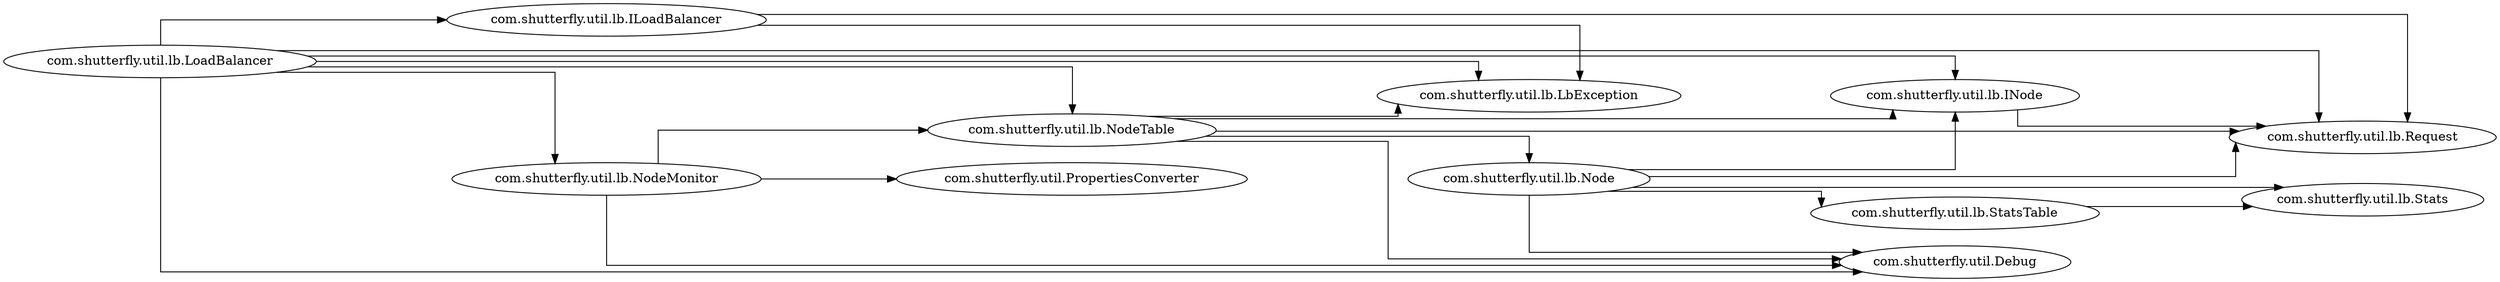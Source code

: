 digraph dependencyGraph {
 concentrate=true;
 rankdir="LR"; 
ranksep="2.0";
"com.shutterfly.util.lb.ILoadBalancer"; 
"com.shutterfly.util.lb.ILoadBalancer"->"com.shutterfly.util.lb.Request";
"com.shutterfly.util.lb.ILoadBalancer"->"com.shutterfly.util.lb.LbException";
"com.shutterfly.util.lb.INode"; 
"com.shutterfly.util.lb.INode"->"com.shutterfly.util.lb.Request";
"com.shutterfly.util.lb.LbException"; 
"com.shutterfly.util.lb.LoadBalancer"; 
"com.shutterfly.util.lb.LoadBalancer"->"com.shutterfly.util.lb.ILoadBalancer";
"com.shutterfly.util.lb.LoadBalancer"->"com.shutterfly.util.lb.NodeTable";
"com.shutterfly.util.lb.LoadBalancer"->"com.shutterfly.util.lb.NodeMonitor";
"com.shutterfly.util.lb.LoadBalancer"->"com.shutterfly.util.lb.INode";
"com.shutterfly.util.lb.LoadBalancer"->"com.shutterfly.util.lb.Request";
"com.shutterfly.util.lb.LoadBalancer"->"com.shutterfly.util.lb.LbException";
"com.shutterfly.util.lb.LoadBalancer"->"com.shutterfly.util.Debug";
"com.shutterfly.util.lb.Node"; 
"com.shutterfly.util.lb.Node"->"com.shutterfly.util.lb.INode";
"com.shutterfly.util.lb.Node"->"com.shutterfly.util.lb.StatsTable";
"com.shutterfly.util.lb.Node"->"com.shutterfly.util.lb.Request";
"com.shutterfly.util.lb.Node"->"com.shutterfly.util.lb.Stats";
"com.shutterfly.util.lb.Node"->"com.shutterfly.util.Debug";
"com.shutterfly.util.lb.NodeMonitor"; 
"com.shutterfly.util.lb.NodeMonitor"->"com.shutterfly.util.lb.NodeTable";
"com.shutterfly.util.lb.NodeMonitor"->"com.shutterfly.util.PropertiesConverter";
"com.shutterfly.util.lb.NodeMonitor"->"com.shutterfly.util.Debug";
"com.shutterfly.util.lb.NodeTable"; 
"com.shutterfly.util.lb.NodeTable"->"com.shutterfly.util.lb.Request";
"com.shutterfly.util.lb.NodeTable"->"com.shutterfly.util.lb.INode";
"com.shutterfly.util.lb.NodeTable"->"com.shutterfly.util.lb.Node";
"com.shutterfly.util.lb.NodeTable"->"com.shutterfly.util.lb.LbException";
"com.shutterfly.util.lb.NodeTable"->"com.shutterfly.util.Debug";
"com.shutterfly.util.lb.Request"; 
"com.shutterfly.util.lb.Stats"; 
"com.shutterfly.util.lb.StatsTable"; 
"com.shutterfly.util.lb.StatsTable"->"com.shutterfly.util.lb.Stats";
splines="ortho";
}